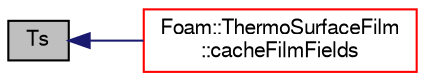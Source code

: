 digraph "Ts"
{
  bgcolor="transparent";
  edge [fontname="FreeSans",fontsize="10",labelfontname="FreeSans",labelfontsize="10"];
  node [fontname="FreeSans",fontsize="10",shape=record];
  rankdir="LR";
  Node447 [label="Ts",height=0.2,width=0.4,color="black", fillcolor="grey75", style="filled", fontcolor="black"];
  Node447 -> Node448 [dir="back",color="midnightblue",fontsize="10",style="solid",fontname="FreeSans"];
  Node448 [label="Foam::ThermoSurfaceFilm\l::cacheFilmFields",height=0.2,width=0.4,color="red",URL="$a24374.html#a7b1f5e291b5fcc2c999e62871d73d418",tooltip="Cache the film fields in preparation for injection. "];
}
